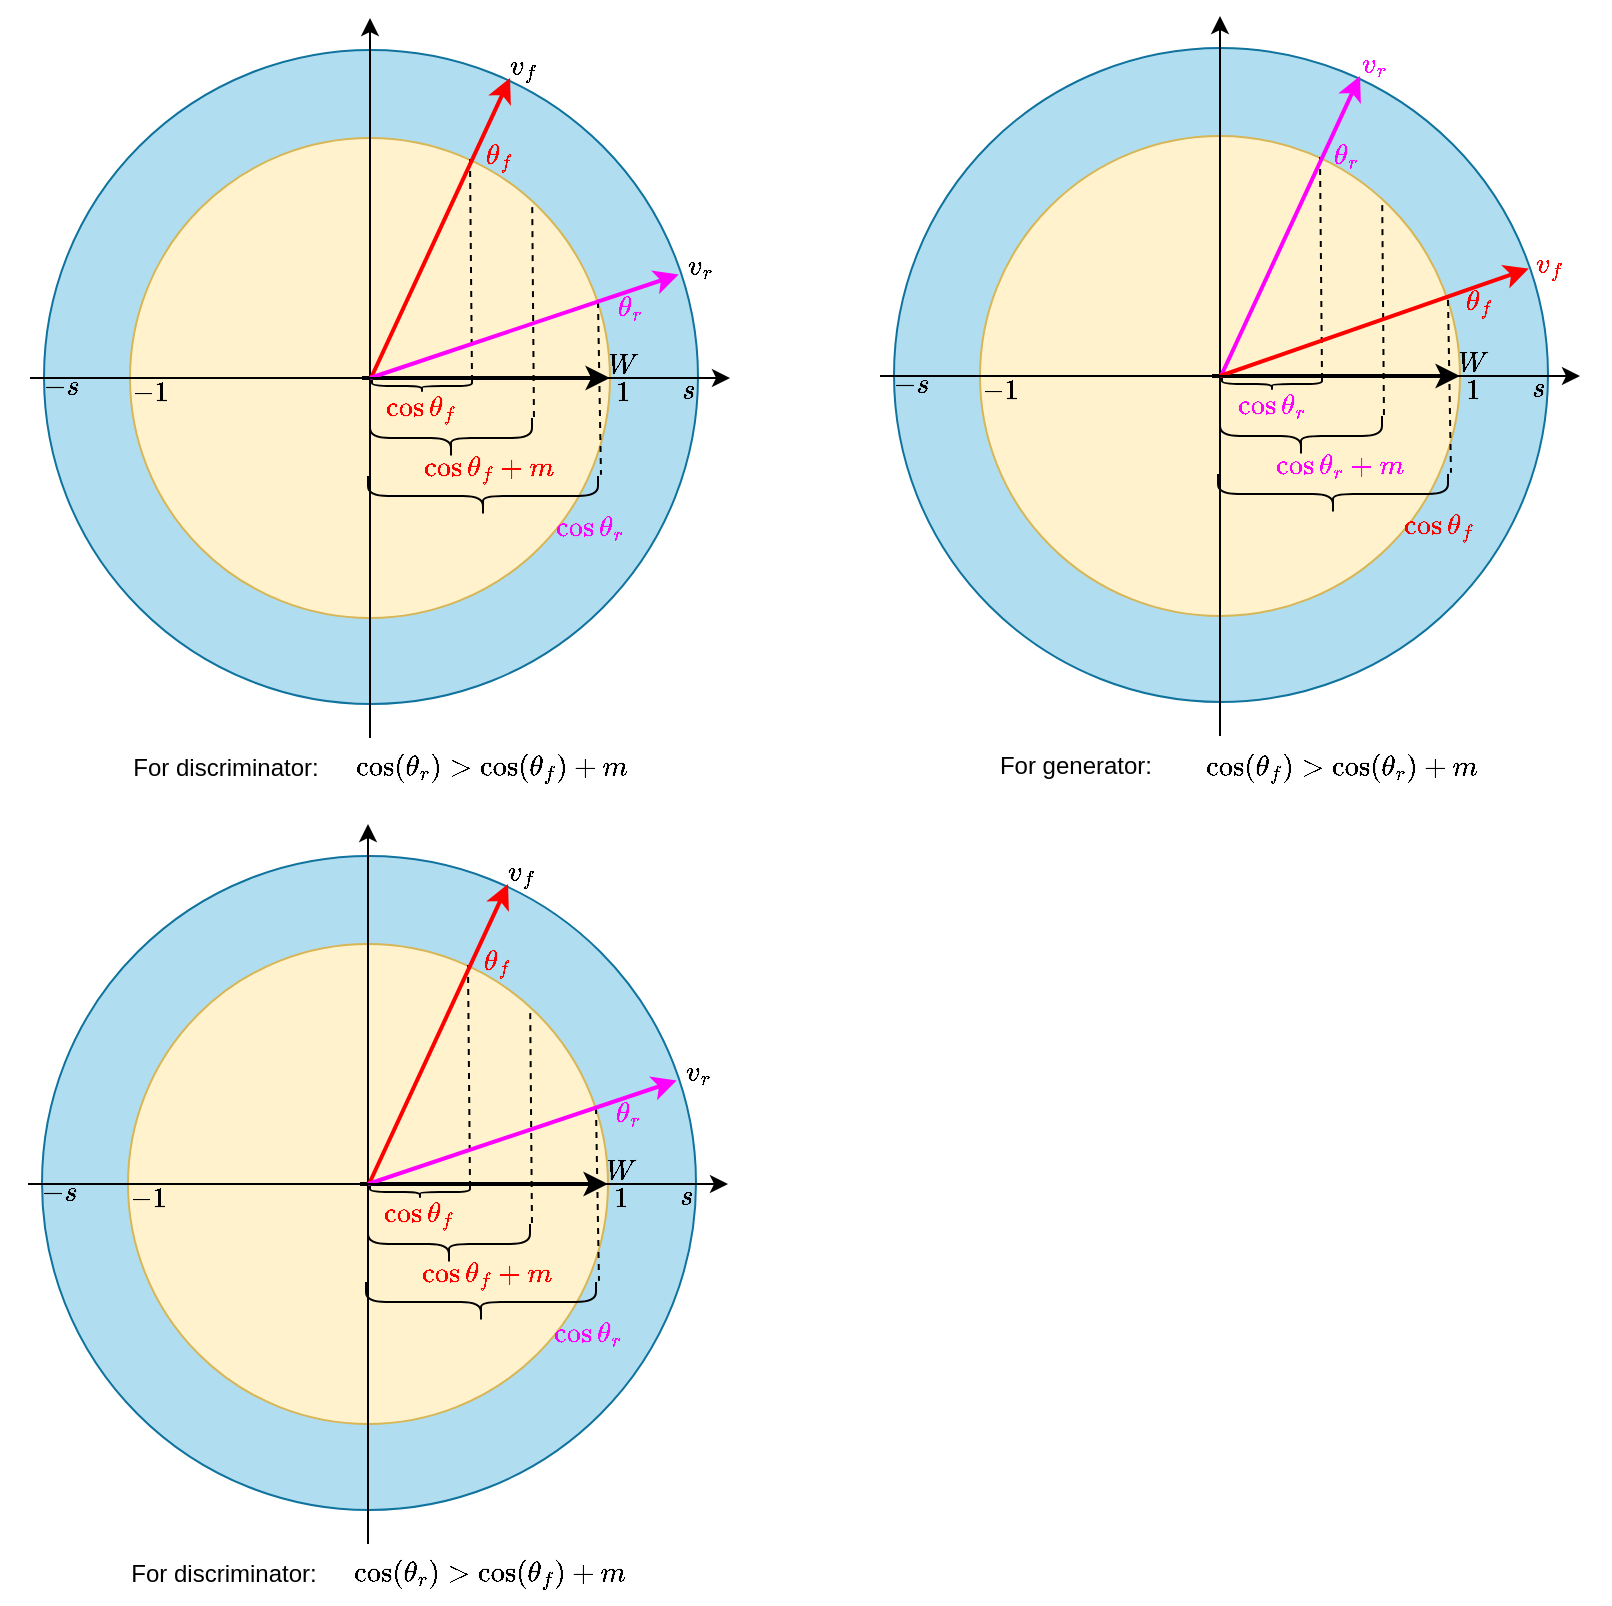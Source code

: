 <mxfile version="21.6.8" type="github">
  <diagram name="Page-1" id="L5gE9TaHChZpEfNY-t2x">
    <mxGraphModel dx="794" dy="564" grid="1" gridSize="10" guides="1" tooltips="1" connect="1" arrows="1" fold="1" page="1" pageScale="1" pageWidth="827" pageHeight="1169" math="1" shadow="0">
      <root>
        <mxCell id="0" />
        <mxCell id="1" parent="0" />
        <mxCell id="ebqqvcWVVmoioaNN8tBe-39" value="" style="ellipse;whiteSpace=wrap;html=1;aspect=fixed;fillColor=#b1ddf0;strokeColor=#10739e;" vertex="1" parent="1">
          <mxGeometry x="37" y="116" width="327" height="327" as="geometry" />
        </mxCell>
        <mxCell id="UZf72PWpk065BYjZ_3hO-1" value="" style="ellipse;whiteSpace=wrap;html=1;aspect=fixed;fillColor=#fff2cc;strokeColor=#d6b656;" parent="1" vertex="1">
          <mxGeometry x="80" y="160" width="240" height="240" as="geometry" />
        </mxCell>
        <mxCell id="UZf72PWpk065BYjZ_3hO-2" value="" style="endArrow=classic;html=1;rounded=0;exitX=0;exitY=0;exitDx=0;exitDy=0;strokeWidth=2;" parent="1" edge="1" source="ebqqvcWVVmoioaNN8tBe-5">
          <mxGeometry width="50" height="50" relative="1" as="geometry">
            <mxPoint x="40" y="279.5" as="sourcePoint" />
            <mxPoint x="320" y="280" as="targetPoint" />
          </mxGeometry>
        </mxCell>
        <mxCell id="UZf72PWpk065BYjZ_3hO-3" value="" style="endArrow=classic;html=1;rounded=0;" parent="1" edge="1">
          <mxGeometry width="50" height="50" relative="1" as="geometry">
            <mxPoint x="200" y="460" as="sourcePoint" />
            <mxPoint x="200" y="100" as="targetPoint" />
          </mxGeometry>
        </mxCell>
        <mxCell id="UZf72PWpk065BYjZ_3hO-12" value="" style="endArrow=none;dashed=1;html=1;rounded=0;" parent="1" edge="1">
          <mxGeometry width="50" height="50" relative="1" as="geometry">
            <mxPoint x="200" y="170" as="sourcePoint" />
            <mxPoint x="200" y="240" as="targetPoint" />
          </mxGeometry>
        </mxCell>
        <mxCell id="UZf72PWpk065BYjZ_3hO-13" value="" style="endArrow=none;dashed=1;html=1;rounded=0;entryX=1.033;entryY=1.013;entryDx=0;entryDy=0;entryPerimeter=0;" parent="1" edge="1" target="ebqqvcWVVmoioaNN8tBe-8">
          <mxGeometry width="50" height="50" relative="1" as="geometry">
            <mxPoint x="314" y="242" as="sourcePoint" />
            <mxPoint x="314.16" y="280.15" as="targetPoint" />
          </mxGeometry>
        </mxCell>
        <mxCell id="ebqqvcWVVmoioaNN8tBe-3" value="" style="endArrow=none;dashed=1;html=1;rounded=0;exitX=0;exitY=0.25;exitDx=0;exitDy=0;" edge="1" parent="1">
          <mxGeometry width="50" height="50" relative="1" as="geometry">
            <mxPoint x="250.0" y="170.5" as="sourcePoint" />
            <mxPoint x="251" y="280" as="targetPoint" />
          </mxGeometry>
        </mxCell>
        <mxCell id="ebqqvcWVVmoioaNN8tBe-4" value="&lt;font color=&quot;#ff00ff&quot;&gt;$$\theta_r$$&lt;/font&gt;" style="text;html=1;strokeColor=none;fillColor=none;align=center;verticalAlign=middle;whiteSpace=wrap;rounded=0;" vertex="1" parent="1">
          <mxGeometry x="300" y="230" width="60" height="30" as="geometry" />
        </mxCell>
        <mxCell id="ebqqvcWVVmoioaNN8tBe-5" value="&lt;font color=&quot;#ff0000&quot;&gt;$$\cos &lt;br&gt;\theta_f$$&lt;/font&gt;" style="text;html=1;strokeColor=none;fillColor=none;align=center;verticalAlign=middle;whiteSpace=wrap;rounded=0;" vertex="1" parent="1">
          <mxGeometry x="196" y="280" width="60" height="30" as="geometry" />
        </mxCell>
        <mxCell id="ebqqvcWVVmoioaNN8tBe-6" value="&lt;font color=&quot;#ff0000&quot;&gt;$$\theta_f$$&lt;/font&gt;" style="text;html=1;strokeColor=none;fillColor=none;align=center;verticalAlign=middle;whiteSpace=wrap;rounded=0;" vertex="1" parent="1">
          <mxGeometry x="235" y="154" width="60" height="30" as="geometry" />
        </mxCell>
        <mxCell id="ebqqvcWVVmoioaNN8tBe-7" value="" style="shape=curlyBracket;whiteSpace=wrap;html=1;rounded=1;labelPosition=left;verticalLabelPosition=middle;align=right;verticalAlign=middle;rotation=-90;" vertex="1" parent="1">
          <mxGeometry x="223" y="259" width="6" height="50" as="geometry" />
        </mxCell>
        <mxCell id="ebqqvcWVVmoioaNN8tBe-8" value="" style="shape=curlyBracket;whiteSpace=wrap;html=1;rounded=1;labelPosition=left;verticalLabelPosition=middle;align=right;verticalAlign=middle;rotation=-90;" vertex="1" parent="1">
          <mxGeometry x="246.5" y="281.5" width="20" height="115" as="geometry" />
        </mxCell>
        <mxCell id="ebqqvcWVVmoioaNN8tBe-9" value="&lt;font color=&quot;#ff00ff&quot;&gt;$$\cos &lt;br&gt;\theta_r$$&lt;/font&gt;" style="text;html=1;strokeColor=none;fillColor=none;align=center;verticalAlign=middle;whiteSpace=wrap;rounded=0;" vertex="1" parent="1">
          <mxGeometry x="280" y="340" width="60" height="30" as="geometry" />
        </mxCell>
        <mxCell id="ebqqvcWVVmoioaNN8tBe-10" value="&lt;font color=&quot;#ff0000&quot;&gt;$$\cos &lt;br&gt;\theta_f +m$$&lt;/font&gt;" style="text;html=1;strokeColor=none;fillColor=none;align=center;verticalAlign=middle;whiteSpace=wrap;rounded=0;" vertex="1" parent="1">
          <mxGeometry x="230" y="310" width="60" height="30" as="geometry" />
        </mxCell>
        <mxCell id="ebqqvcWVVmoioaNN8tBe-11" value="" style="shape=curlyBracket;whiteSpace=wrap;html=1;rounded=1;labelPosition=left;verticalLabelPosition=middle;align=right;verticalAlign=middle;rotation=-90;" vertex="1" parent="1">
          <mxGeometry x="230.5" y="269.5" width="20" height="81" as="geometry" />
        </mxCell>
        <mxCell id="ebqqvcWVVmoioaNN8tBe-12" value="" style="endArrow=none;dashed=1;html=1;rounded=0;entryX=1.033;entryY=1.013;entryDx=0;entryDy=0;entryPerimeter=0;exitX=0.838;exitY=0.144;exitDx=0;exitDy=0;exitPerimeter=0;" edge="1" parent="1" source="UZf72PWpk065BYjZ_3hO-1">
          <mxGeometry width="50" height="50" relative="1" as="geometry">
            <mxPoint x="281" y="216" as="sourcePoint" />
            <mxPoint x="282" y="302" as="targetPoint" />
          </mxGeometry>
        </mxCell>
        <mxCell id="ebqqvcWVVmoioaNN8tBe-13" value="For discriminator:" style="text;html=1;strokeColor=none;fillColor=none;align=center;verticalAlign=middle;whiteSpace=wrap;rounded=0;" vertex="1" parent="1">
          <mxGeometry x="80" y="460" width="95.5" height="30" as="geometry" />
        </mxCell>
        <mxCell id="ebqqvcWVVmoioaNN8tBe-16" value="$$\cos(\theta_r)&amp;gt;\cos(\theta_f) +m$$" style="text;html=1;strokeColor=none;fillColor=none;align=center;verticalAlign=middle;whiteSpace=wrap;rounded=0;" vertex="1" parent="1">
          <mxGeometry x="230.5" y="460" width="60" height="30" as="geometry" />
        </mxCell>
        <mxCell id="ebqqvcWVVmoioaNN8tBe-37" value="$$W$$" style="text;html=1;strokeColor=none;fillColor=none;align=center;verticalAlign=middle;whiteSpace=wrap;rounded=0;" vertex="1" parent="1">
          <mxGeometry x="297" y="257.5" width="60" height="30" as="geometry" />
        </mxCell>
        <mxCell id="ebqqvcWVVmoioaNN8tBe-40" value="$$v_f$$" style="text;html=1;strokeColor=none;fillColor=none;align=center;verticalAlign=middle;whiteSpace=wrap;rounded=0;" vertex="1" parent="1">
          <mxGeometry x="246.5" y="109" width="60" height="30" as="geometry" />
        </mxCell>
        <mxCell id="ebqqvcWVVmoioaNN8tBe-41" value="$$v_r$$" style="text;html=1;strokeColor=none;fillColor=none;align=center;verticalAlign=middle;whiteSpace=wrap;rounded=0;" vertex="1" parent="1">
          <mxGeometry x="335" y="208.5" width="60" height="30" as="geometry" />
        </mxCell>
        <mxCell id="ebqqvcWVVmoioaNN8tBe-42" value="" style="endArrow=classic;html=1;rounded=0;entryX=0.392;entryY=0.7;entryDx=0;entryDy=0;entryPerimeter=0;strokeWidth=2;strokeColor=#FF0000;" edge="1" parent="1" target="ebqqvcWVVmoioaNN8tBe-40">
          <mxGeometry width="50" height="50" relative="1" as="geometry">
            <mxPoint x="200.5" y="280" as="sourcePoint" />
            <mxPoint x="250.5" y="230" as="targetPoint" />
          </mxGeometry>
        </mxCell>
        <mxCell id="ebqqvcWVVmoioaNN8tBe-43" value="" style="endArrow=classic;html=1;rounded=0;entryX=0.906;entryY=-0.058;entryDx=0;entryDy=0;entryPerimeter=0;strokeWidth=2;strokeColor=#FF00FF;" edge="1" parent="1" target="ebqqvcWVVmoioaNN8tBe-4">
          <mxGeometry width="50" height="50" relative="1" as="geometry">
            <mxPoint x="200" y="280" as="sourcePoint" />
            <mxPoint x="280" y="140" as="targetPoint" />
          </mxGeometry>
        </mxCell>
        <mxCell id="ebqqvcWVVmoioaNN8tBe-44" value="" style="endArrow=classic;html=1;rounded=0;" edge="1" parent="1">
          <mxGeometry width="50" height="50" relative="1" as="geometry">
            <mxPoint x="30" y="280" as="sourcePoint" />
            <mxPoint x="380" y="280" as="targetPoint" />
          </mxGeometry>
        </mxCell>
        <mxCell id="ebqqvcWVVmoioaNN8tBe-45" value="$$1$$" style="text;html=1;strokeColor=none;fillColor=none;align=center;verticalAlign=middle;whiteSpace=wrap;rounded=0;" vertex="1" parent="1">
          <mxGeometry x="297" y="271.5" width="60" height="30" as="geometry" />
        </mxCell>
        <mxCell id="ebqqvcWVVmoioaNN8tBe-46" value="$$s$$" style="text;html=1;strokeColor=none;fillColor=none;align=center;verticalAlign=middle;whiteSpace=wrap;rounded=0;" vertex="1" parent="1">
          <mxGeometry x="329" y="270.5" width="60" height="30" as="geometry" />
        </mxCell>
        <mxCell id="ebqqvcWVVmoioaNN8tBe-47" value="$$-s$$" style="text;html=1;strokeColor=none;fillColor=none;align=center;verticalAlign=middle;whiteSpace=wrap;rounded=0;" vertex="1" parent="1">
          <mxGeometry x="16" y="268.5" width="60" height="30" as="geometry" />
        </mxCell>
        <mxCell id="ebqqvcWVVmoioaNN8tBe-48" value="$$-1$$" style="text;html=1;strokeColor=none;fillColor=none;align=center;verticalAlign=middle;whiteSpace=wrap;rounded=0;" vertex="1" parent="1">
          <mxGeometry x="60" y="272" width="60" height="30" as="geometry" />
        </mxCell>
        <mxCell id="ebqqvcWVVmoioaNN8tBe-49" value="" style="ellipse;whiteSpace=wrap;html=1;aspect=fixed;fillColor=#b1ddf0;strokeColor=#10739e;" vertex="1" parent="1">
          <mxGeometry x="462" y="115" width="327" height="327" as="geometry" />
        </mxCell>
        <mxCell id="ebqqvcWVVmoioaNN8tBe-50" value="" style="ellipse;whiteSpace=wrap;html=1;aspect=fixed;fillColor=#fff2cc;strokeColor=#d6b656;" vertex="1" parent="1">
          <mxGeometry x="505" y="159" width="240" height="240" as="geometry" />
        </mxCell>
        <mxCell id="ebqqvcWVVmoioaNN8tBe-51" value="" style="endArrow=classic;html=1;rounded=0;exitX=0;exitY=0;exitDx=0;exitDy=0;strokeWidth=2;" edge="1" parent="1" source="ebqqvcWVVmoioaNN8tBe-57">
          <mxGeometry width="50" height="50" relative="1" as="geometry">
            <mxPoint x="465" y="278.5" as="sourcePoint" />
            <mxPoint x="745" y="279" as="targetPoint" />
          </mxGeometry>
        </mxCell>
        <mxCell id="ebqqvcWVVmoioaNN8tBe-52" value="" style="endArrow=classic;html=1;rounded=0;" edge="1" parent="1">
          <mxGeometry width="50" height="50" relative="1" as="geometry">
            <mxPoint x="625" y="459" as="sourcePoint" />
            <mxPoint x="625" y="99" as="targetPoint" />
          </mxGeometry>
        </mxCell>
        <mxCell id="ebqqvcWVVmoioaNN8tBe-53" value="" style="endArrow=none;dashed=1;html=1;rounded=0;" edge="1" parent="1">
          <mxGeometry width="50" height="50" relative="1" as="geometry">
            <mxPoint x="625" y="169" as="sourcePoint" />
            <mxPoint x="625" y="239" as="targetPoint" />
          </mxGeometry>
        </mxCell>
        <mxCell id="ebqqvcWVVmoioaNN8tBe-54" value="" style="endArrow=none;dashed=1;html=1;rounded=0;entryX=1.033;entryY=1.013;entryDx=0;entryDy=0;entryPerimeter=0;" edge="1" parent="1" target="ebqqvcWVVmoioaNN8tBe-60">
          <mxGeometry width="50" height="50" relative="1" as="geometry">
            <mxPoint x="739" y="241" as="sourcePoint" />
            <mxPoint x="739.16" y="279.15" as="targetPoint" />
          </mxGeometry>
        </mxCell>
        <mxCell id="ebqqvcWVVmoioaNN8tBe-55" value="" style="endArrow=none;dashed=1;html=1;rounded=0;exitX=0;exitY=0.25;exitDx=0;exitDy=0;" edge="1" parent="1">
          <mxGeometry width="50" height="50" relative="1" as="geometry">
            <mxPoint x="675.0" y="169.5" as="sourcePoint" />
            <mxPoint x="676" y="279" as="targetPoint" />
          </mxGeometry>
        </mxCell>
        <mxCell id="ebqqvcWVVmoioaNN8tBe-56" value="&lt;font color=&quot;#ff0000&quot;&gt;$$\theta_f$$&lt;/font&gt;" style="text;html=1;strokeColor=none;fillColor=none;align=center;verticalAlign=middle;whiteSpace=wrap;rounded=0;" vertex="1" parent="1">
          <mxGeometry x="725" y="227" width="60" height="30" as="geometry" />
        </mxCell>
        <mxCell id="ebqqvcWVVmoioaNN8tBe-57" value="&lt;font color=&quot;#ff00ff&quot;&gt;$$\cos &lt;br&gt;\theta_r$$&lt;/font&gt;" style="text;html=1;strokeColor=none;fillColor=none;align=center;verticalAlign=middle;whiteSpace=wrap;rounded=0;" vertex="1" parent="1">
          <mxGeometry x="621" y="279" width="60" height="30" as="geometry" />
        </mxCell>
        <mxCell id="ebqqvcWVVmoioaNN8tBe-58" value="&lt;font color=&quot;#ff00ff&quot;&gt;$$\theta_r$$&lt;/font&gt;" style="text;html=1;strokeColor=none;fillColor=none;align=center;verticalAlign=middle;whiteSpace=wrap;rounded=0;" vertex="1" parent="1">
          <mxGeometry x="658" y="154" width="60" height="30" as="geometry" />
        </mxCell>
        <mxCell id="ebqqvcWVVmoioaNN8tBe-59" value="" style="shape=curlyBracket;whiteSpace=wrap;html=1;rounded=1;labelPosition=left;verticalLabelPosition=middle;align=right;verticalAlign=middle;rotation=-90;" vertex="1" parent="1">
          <mxGeometry x="648" y="258" width="6" height="50" as="geometry" />
        </mxCell>
        <mxCell id="ebqqvcWVVmoioaNN8tBe-60" value="" style="shape=curlyBracket;whiteSpace=wrap;html=1;rounded=1;labelPosition=left;verticalLabelPosition=middle;align=right;verticalAlign=middle;rotation=-90;" vertex="1" parent="1">
          <mxGeometry x="671.5" y="280.5" width="20" height="115" as="geometry" />
        </mxCell>
        <mxCell id="ebqqvcWVVmoioaNN8tBe-61" value="&lt;font color=&quot;#ff0000&quot;&gt;$$\cos &lt;br&gt;\theta_f$$&lt;/font&gt;" style="text;html=1;strokeColor=none;fillColor=none;align=center;verticalAlign=middle;whiteSpace=wrap;rounded=0;" vertex="1" parent="1">
          <mxGeometry x="705" y="339" width="60" height="30" as="geometry" />
        </mxCell>
        <mxCell id="ebqqvcWVVmoioaNN8tBe-62" value="&lt;font color=&quot;#ff00ff&quot;&gt;$$\cos &lt;br&gt;\theta_r +m$$&lt;/font&gt;" style="text;html=1;strokeColor=none;fillColor=none;align=center;verticalAlign=middle;whiteSpace=wrap;rounded=0;" vertex="1" parent="1">
          <mxGeometry x="655" y="309" width="60" height="30" as="geometry" />
        </mxCell>
        <mxCell id="ebqqvcWVVmoioaNN8tBe-63" value="" style="shape=curlyBracket;whiteSpace=wrap;html=1;rounded=1;labelPosition=left;verticalLabelPosition=middle;align=right;verticalAlign=middle;rotation=-90;" vertex="1" parent="1">
          <mxGeometry x="655.5" y="268.5" width="20" height="81" as="geometry" />
        </mxCell>
        <mxCell id="ebqqvcWVVmoioaNN8tBe-64" value="" style="endArrow=none;dashed=1;html=1;rounded=0;entryX=1.033;entryY=1.013;entryDx=0;entryDy=0;entryPerimeter=0;exitX=0.838;exitY=0.144;exitDx=0;exitDy=0;exitPerimeter=0;" edge="1" parent="1" source="ebqqvcWVVmoioaNN8tBe-50">
          <mxGeometry width="50" height="50" relative="1" as="geometry">
            <mxPoint x="706" y="215" as="sourcePoint" />
            <mxPoint x="707" y="301" as="targetPoint" />
          </mxGeometry>
        </mxCell>
        <mxCell id="ebqqvcWVVmoioaNN8tBe-65" value="For generator:" style="text;html=1;strokeColor=none;fillColor=none;align=center;verticalAlign=middle;whiteSpace=wrap;rounded=0;" vertex="1" parent="1">
          <mxGeometry x="505" y="459" width="95.5" height="30" as="geometry" />
        </mxCell>
        <mxCell id="ebqqvcWVVmoioaNN8tBe-66" value="$$\cos(\theta_f)&amp;gt;\cos(\theta_r) +m$$" style="text;html=1;strokeColor=none;fillColor=none;align=center;verticalAlign=middle;whiteSpace=wrap;rounded=0;" vertex="1" parent="1">
          <mxGeometry x="655.5" y="460" width="60" height="30" as="geometry" />
        </mxCell>
        <mxCell id="ebqqvcWVVmoioaNN8tBe-67" value="$$W$$" style="text;html=1;strokeColor=none;fillColor=none;align=center;verticalAlign=middle;whiteSpace=wrap;rounded=0;" vertex="1" parent="1">
          <mxGeometry x="722" y="256.5" width="60" height="30" as="geometry" />
        </mxCell>
        <mxCell id="ebqqvcWVVmoioaNN8tBe-68" value="&lt;font color=&quot;#ff00ff&quot;&gt;$$v_r$$&lt;/font&gt;" style="text;html=1;strokeColor=none;fillColor=none;align=center;verticalAlign=middle;whiteSpace=wrap;rounded=0;" vertex="1" parent="1">
          <mxGeometry x="671.5" y="108" width="60" height="30" as="geometry" />
        </mxCell>
        <mxCell id="ebqqvcWVVmoioaNN8tBe-69" value="&lt;font color=&quot;#ff0000&quot;&gt;$$v_f$$&lt;/font&gt;" style="text;html=1;strokeColor=none;fillColor=none;align=center;verticalAlign=middle;whiteSpace=wrap;rounded=0;" vertex="1" parent="1">
          <mxGeometry x="760" y="207.5" width="60" height="30" as="geometry" />
        </mxCell>
        <mxCell id="ebqqvcWVVmoioaNN8tBe-70" value="" style="endArrow=classic;html=1;rounded=0;entryX=0.392;entryY=0.7;entryDx=0;entryDy=0;entryPerimeter=0;strokeWidth=2;strokeColor=#FF00FF;" edge="1" parent="1" target="ebqqvcWVVmoioaNN8tBe-68">
          <mxGeometry width="50" height="50" relative="1" as="geometry">
            <mxPoint x="625.5" y="279" as="sourcePoint" />
            <mxPoint x="675.5" y="229" as="targetPoint" />
          </mxGeometry>
        </mxCell>
        <mxCell id="ebqqvcWVVmoioaNN8tBe-71" value="" style="endArrow=classic;html=1;rounded=0;entryX=0.906;entryY=-0.058;entryDx=0;entryDy=0;entryPerimeter=0;strokeWidth=2;strokeColor=#FF0000;" edge="1" parent="1" target="ebqqvcWVVmoioaNN8tBe-56">
          <mxGeometry width="50" height="50" relative="1" as="geometry">
            <mxPoint x="625" y="279" as="sourcePoint" />
            <mxPoint x="705" y="139" as="targetPoint" />
          </mxGeometry>
        </mxCell>
        <mxCell id="ebqqvcWVVmoioaNN8tBe-72" value="" style="endArrow=classic;html=1;rounded=0;" edge="1" parent="1">
          <mxGeometry width="50" height="50" relative="1" as="geometry">
            <mxPoint x="455" y="279" as="sourcePoint" />
            <mxPoint x="805" y="279" as="targetPoint" />
          </mxGeometry>
        </mxCell>
        <mxCell id="ebqqvcWVVmoioaNN8tBe-73" value="$$1$$" style="text;html=1;strokeColor=none;fillColor=none;align=center;verticalAlign=middle;whiteSpace=wrap;rounded=0;" vertex="1" parent="1">
          <mxGeometry x="722" y="270.5" width="60" height="30" as="geometry" />
        </mxCell>
        <mxCell id="ebqqvcWVVmoioaNN8tBe-74" value="$$s$$" style="text;html=1;strokeColor=none;fillColor=none;align=center;verticalAlign=middle;whiteSpace=wrap;rounded=0;" vertex="1" parent="1">
          <mxGeometry x="754" y="269.5" width="60" height="30" as="geometry" />
        </mxCell>
        <mxCell id="ebqqvcWVVmoioaNN8tBe-75" value="$$-s$$" style="text;html=1;strokeColor=none;fillColor=none;align=center;verticalAlign=middle;whiteSpace=wrap;rounded=0;" vertex="1" parent="1">
          <mxGeometry x="441" y="267.5" width="60" height="30" as="geometry" />
        </mxCell>
        <mxCell id="ebqqvcWVVmoioaNN8tBe-76" value="$$-1$$" style="text;html=1;strokeColor=none;fillColor=none;align=center;verticalAlign=middle;whiteSpace=wrap;rounded=0;" vertex="1" parent="1">
          <mxGeometry x="485" y="271" width="60" height="30" as="geometry" />
        </mxCell>
        <mxCell id="ebqqvcWVVmoioaNN8tBe-80" value="" style="ellipse;whiteSpace=wrap;html=1;aspect=fixed;fillColor=#b1ddf0;strokeColor=#10739e;" vertex="1" parent="1">
          <mxGeometry x="36" y="519" width="327" height="327" as="geometry" />
        </mxCell>
        <mxCell id="ebqqvcWVVmoioaNN8tBe-81" value="" style="ellipse;whiteSpace=wrap;html=1;aspect=fixed;fillColor=#fff2cc;strokeColor=#d6b656;" vertex="1" parent="1">
          <mxGeometry x="79" y="563" width="240" height="240" as="geometry" />
        </mxCell>
        <mxCell id="ebqqvcWVVmoioaNN8tBe-82" value="" style="endArrow=classic;html=1;rounded=0;exitX=0;exitY=0;exitDx=0;exitDy=0;strokeWidth=2;" edge="1" parent="1" source="ebqqvcWVVmoioaNN8tBe-88">
          <mxGeometry width="50" height="50" relative="1" as="geometry">
            <mxPoint x="39" y="682.5" as="sourcePoint" />
            <mxPoint x="319" y="683" as="targetPoint" />
          </mxGeometry>
        </mxCell>
        <mxCell id="ebqqvcWVVmoioaNN8tBe-83" value="" style="endArrow=classic;html=1;rounded=0;" edge="1" parent="1">
          <mxGeometry width="50" height="50" relative="1" as="geometry">
            <mxPoint x="199" y="863" as="sourcePoint" />
            <mxPoint x="199" y="503" as="targetPoint" />
          </mxGeometry>
        </mxCell>
        <mxCell id="ebqqvcWVVmoioaNN8tBe-84" value="" style="endArrow=none;dashed=1;html=1;rounded=0;" edge="1" parent="1">
          <mxGeometry width="50" height="50" relative="1" as="geometry">
            <mxPoint x="199" y="573" as="sourcePoint" />
            <mxPoint x="199" y="643" as="targetPoint" />
          </mxGeometry>
        </mxCell>
        <mxCell id="ebqqvcWVVmoioaNN8tBe-85" value="" style="endArrow=none;dashed=1;html=1;rounded=0;entryX=1.033;entryY=1.013;entryDx=0;entryDy=0;entryPerimeter=0;" edge="1" parent="1" target="ebqqvcWVVmoioaNN8tBe-91">
          <mxGeometry width="50" height="50" relative="1" as="geometry">
            <mxPoint x="313" y="645" as="sourcePoint" />
            <mxPoint x="313.16" y="683.15" as="targetPoint" />
          </mxGeometry>
        </mxCell>
        <mxCell id="ebqqvcWVVmoioaNN8tBe-86" value="" style="endArrow=none;dashed=1;html=1;rounded=0;exitX=0;exitY=0.25;exitDx=0;exitDy=0;" edge="1" parent="1">
          <mxGeometry width="50" height="50" relative="1" as="geometry">
            <mxPoint x="249.0" y="573.5" as="sourcePoint" />
            <mxPoint x="250" y="683" as="targetPoint" />
          </mxGeometry>
        </mxCell>
        <mxCell id="ebqqvcWVVmoioaNN8tBe-87" value="&lt;font color=&quot;#ff00ff&quot;&gt;$$\theta_r$$&lt;/font&gt;" style="text;html=1;strokeColor=none;fillColor=none;align=center;verticalAlign=middle;whiteSpace=wrap;rounded=0;" vertex="1" parent="1">
          <mxGeometry x="299" y="633" width="60" height="30" as="geometry" />
        </mxCell>
        <mxCell id="ebqqvcWVVmoioaNN8tBe-88" value="&lt;font color=&quot;#ff0000&quot;&gt;$$\cos &lt;br&gt;\theta_f$$&lt;/font&gt;" style="text;html=1;strokeColor=none;fillColor=none;align=center;verticalAlign=middle;whiteSpace=wrap;rounded=0;" vertex="1" parent="1">
          <mxGeometry x="195" y="683" width="60" height="30" as="geometry" />
        </mxCell>
        <mxCell id="ebqqvcWVVmoioaNN8tBe-89" value="&lt;font color=&quot;#ff0000&quot;&gt;$$\theta_f$$&lt;/font&gt;" style="text;html=1;strokeColor=none;fillColor=none;align=center;verticalAlign=middle;whiteSpace=wrap;rounded=0;" vertex="1" parent="1">
          <mxGeometry x="234" y="557" width="60" height="30" as="geometry" />
        </mxCell>
        <mxCell id="ebqqvcWVVmoioaNN8tBe-90" value="" style="shape=curlyBracket;whiteSpace=wrap;html=1;rounded=1;labelPosition=left;verticalLabelPosition=middle;align=right;verticalAlign=middle;rotation=-90;" vertex="1" parent="1">
          <mxGeometry x="222" y="662" width="6" height="50" as="geometry" />
        </mxCell>
        <mxCell id="ebqqvcWVVmoioaNN8tBe-91" value="" style="shape=curlyBracket;whiteSpace=wrap;html=1;rounded=1;labelPosition=left;verticalLabelPosition=middle;align=right;verticalAlign=middle;rotation=-90;" vertex="1" parent="1">
          <mxGeometry x="245.5" y="684.5" width="20" height="115" as="geometry" />
        </mxCell>
        <mxCell id="ebqqvcWVVmoioaNN8tBe-92" value="&lt;font color=&quot;#ff00ff&quot;&gt;$$\cos &lt;br&gt;\theta_r$$&lt;/font&gt;" style="text;html=1;strokeColor=none;fillColor=none;align=center;verticalAlign=middle;whiteSpace=wrap;rounded=0;" vertex="1" parent="1">
          <mxGeometry x="279" y="743" width="60" height="30" as="geometry" />
        </mxCell>
        <mxCell id="ebqqvcWVVmoioaNN8tBe-93" value="&lt;font color=&quot;#ff0000&quot;&gt;$$\cos &lt;br&gt;\theta_f +m$$&lt;/font&gt;" style="text;html=1;strokeColor=none;fillColor=none;align=center;verticalAlign=middle;whiteSpace=wrap;rounded=0;" vertex="1" parent="1">
          <mxGeometry x="229" y="713" width="60" height="30" as="geometry" />
        </mxCell>
        <mxCell id="ebqqvcWVVmoioaNN8tBe-94" value="" style="shape=curlyBracket;whiteSpace=wrap;html=1;rounded=1;labelPosition=left;verticalLabelPosition=middle;align=right;verticalAlign=middle;rotation=-90;" vertex="1" parent="1">
          <mxGeometry x="229.5" y="672.5" width="20" height="81" as="geometry" />
        </mxCell>
        <mxCell id="ebqqvcWVVmoioaNN8tBe-95" value="" style="endArrow=none;dashed=1;html=1;rounded=0;entryX=1.033;entryY=1.013;entryDx=0;entryDy=0;entryPerimeter=0;exitX=0.838;exitY=0.144;exitDx=0;exitDy=0;exitPerimeter=0;" edge="1" parent="1" source="ebqqvcWVVmoioaNN8tBe-81">
          <mxGeometry width="50" height="50" relative="1" as="geometry">
            <mxPoint x="280" y="619" as="sourcePoint" />
            <mxPoint x="281" y="705" as="targetPoint" />
          </mxGeometry>
        </mxCell>
        <mxCell id="ebqqvcWVVmoioaNN8tBe-96" value="For discriminator:" style="text;html=1;strokeColor=none;fillColor=none;align=center;verticalAlign=middle;whiteSpace=wrap;rounded=0;" vertex="1" parent="1">
          <mxGeometry x="79" y="863" width="95.5" height="30" as="geometry" />
        </mxCell>
        <mxCell id="ebqqvcWVVmoioaNN8tBe-97" value="$$\cos(\theta_r)&amp;gt;\cos(\theta_f) +m$$" style="text;html=1;strokeColor=none;fillColor=none;align=center;verticalAlign=middle;whiteSpace=wrap;rounded=0;" vertex="1" parent="1">
          <mxGeometry x="229.5" y="863" width="60" height="30" as="geometry" />
        </mxCell>
        <mxCell id="ebqqvcWVVmoioaNN8tBe-98" value="$$W$$" style="text;html=1;strokeColor=none;fillColor=none;align=center;verticalAlign=middle;whiteSpace=wrap;rounded=0;" vertex="1" parent="1">
          <mxGeometry x="296" y="660.5" width="60" height="30" as="geometry" />
        </mxCell>
        <mxCell id="ebqqvcWVVmoioaNN8tBe-99" value="$$v_f$$" style="text;html=1;strokeColor=none;fillColor=none;align=center;verticalAlign=middle;whiteSpace=wrap;rounded=0;" vertex="1" parent="1">
          <mxGeometry x="245.5" y="512" width="60" height="30" as="geometry" />
        </mxCell>
        <mxCell id="ebqqvcWVVmoioaNN8tBe-100" value="$$v_r$$" style="text;html=1;strokeColor=none;fillColor=none;align=center;verticalAlign=middle;whiteSpace=wrap;rounded=0;" vertex="1" parent="1">
          <mxGeometry x="334" y="611.5" width="60" height="30" as="geometry" />
        </mxCell>
        <mxCell id="ebqqvcWVVmoioaNN8tBe-101" value="" style="endArrow=classic;html=1;rounded=0;entryX=0.392;entryY=0.7;entryDx=0;entryDy=0;entryPerimeter=0;strokeWidth=2;strokeColor=#FF0000;" edge="1" parent="1" target="ebqqvcWVVmoioaNN8tBe-99">
          <mxGeometry width="50" height="50" relative="1" as="geometry">
            <mxPoint x="199.5" y="683" as="sourcePoint" />
            <mxPoint x="249.5" y="633" as="targetPoint" />
          </mxGeometry>
        </mxCell>
        <mxCell id="ebqqvcWVVmoioaNN8tBe-102" value="" style="endArrow=classic;html=1;rounded=0;entryX=0.906;entryY=-0.058;entryDx=0;entryDy=0;entryPerimeter=0;strokeWidth=2;strokeColor=#FF00FF;" edge="1" parent="1" target="ebqqvcWVVmoioaNN8tBe-87">
          <mxGeometry width="50" height="50" relative="1" as="geometry">
            <mxPoint x="199" y="683" as="sourcePoint" />
            <mxPoint x="279" y="543" as="targetPoint" />
          </mxGeometry>
        </mxCell>
        <mxCell id="ebqqvcWVVmoioaNN8tBe-103" value="" style="endArrow=classic;html=1;rounded=0;" edge="1" parent="1">
          <mxGeometry width="50" height="50" relative="1" as="geometry">
            <mxPoint x="29" y="683" as="sourcePoint" />
            <mxPoint x="379" y="683" as="targetPoint" />
          </mxGeometry>
        </mxCell>
        <mxCell id="ebqqvcWVVmoioaNN8tBe-104" value="$$1$$" style="text;html=1;strokeColor=none;fillColor=none;align=center;verticalAlign=middle;whiteSpace=wrap;rounded=0;" vertex="1" parent="1">
          <mxGeometry x="296" y="674.5" width="60" height="30" as="geometry" />
        </mxCell>
        <mxCell id="ebqqvcWVVmoioaNN8tBe-105" value="$$s$$" style="text;html=1;strokeColor=none;fillColor=none;align=center;verticalAlign=middle;whiteSpace=wrap;rounded=0;" vertex="1" parent="1">
          <mxGeometry x="328" y="673.5" width="60" height="30" as="geometry" />
        </mxCell>
        <mxCell id="ebqqvcWVVmoioaNN8tBe-106" value="$$-s$$" style="text;html=1;strokeColor=none;fillColor=none;align=center;verticalAlign=middle;whiteSpace=wrap;rounded=0;" vertex="1" parent="1">
          <mxGeometry x="15" y="671.5" width="60" height="30" as="geometry" />
        </mxCell>
        <mxCell id="ebqqvcWVVmoioaNN8tBe-107" value="$$-1$$" style="text;html=1;strokeColor=none;fillColor=none;align=center;verticalAlign=middle;whiteSpace=wrap;rounded=0;" vertex="1" parent="1">
          <mxGeometry x="59" y="675" width="60" height="30" as="geometry" />
        </mxCell>
      </root>
    </mxGraphModel>
  </diagram>
</mxfile>
